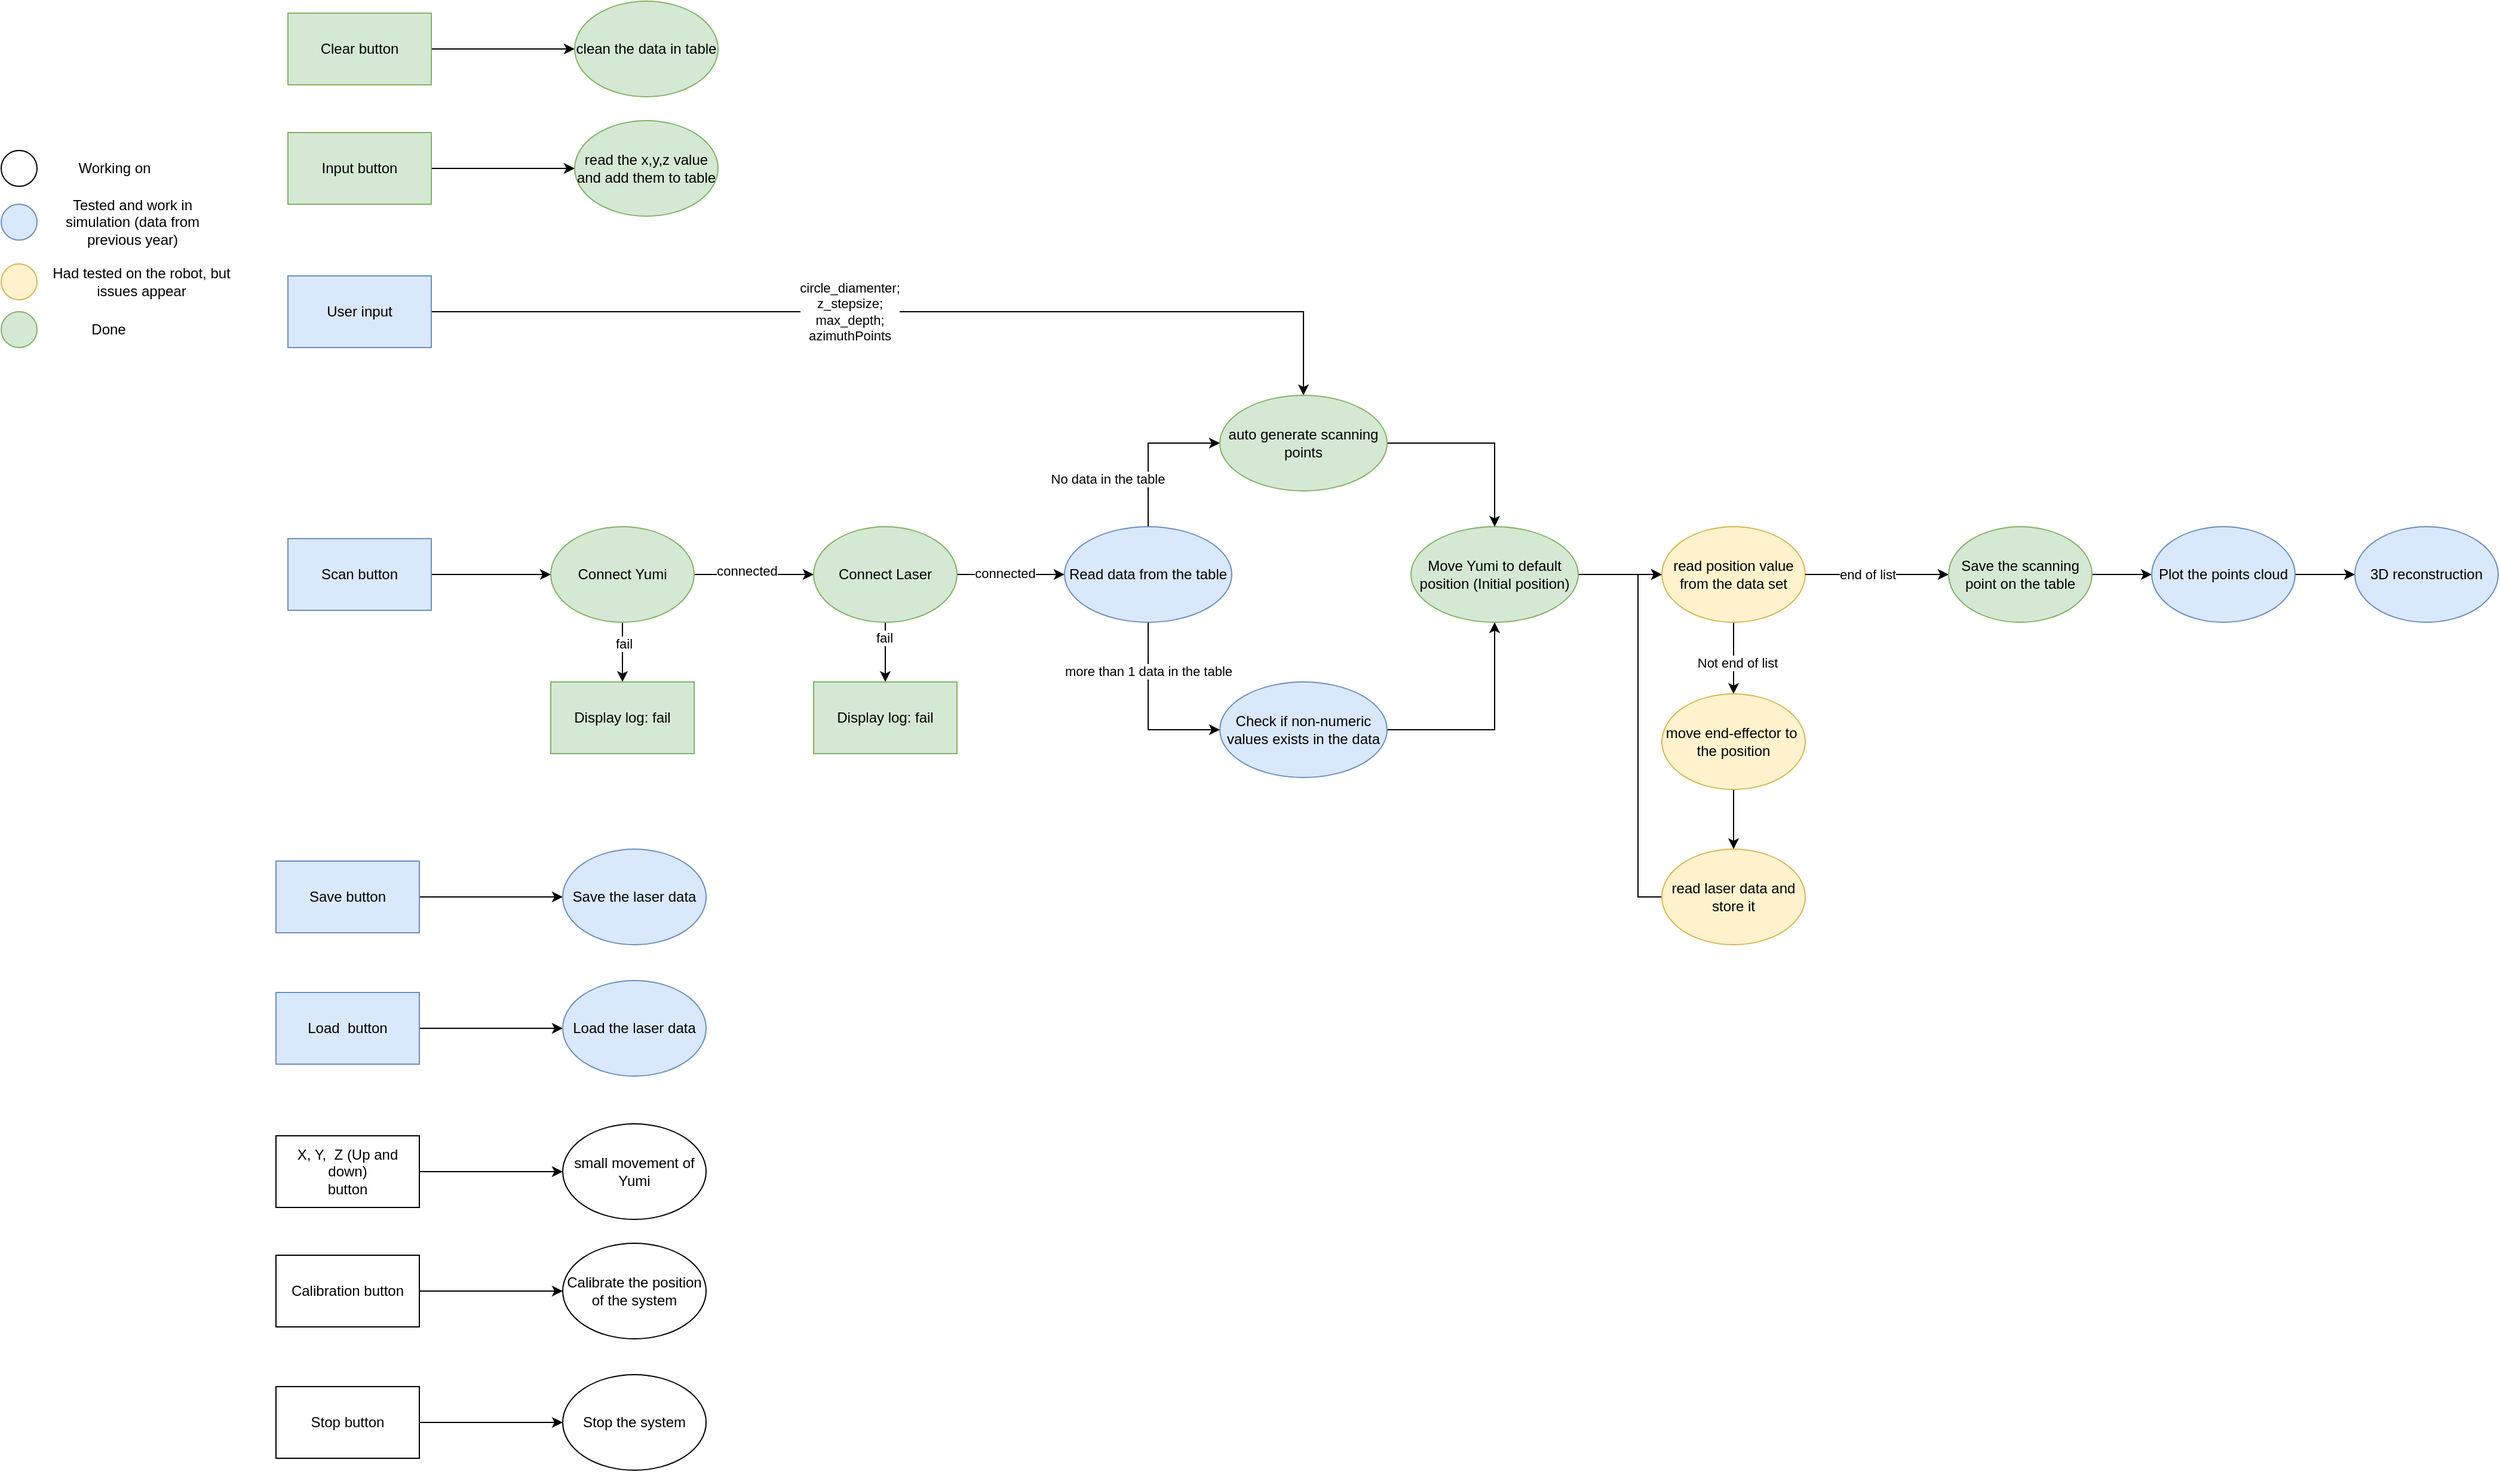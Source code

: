 <mxfile version="22.0.5" type="device">
  <diagram name="Page-1" id="y5EkqkRGudmOyvRt5nkQ">
    <mxGraphModel dx="2412" dy="1926" grid="1" gridSize="10" guides="1" tooltips="1" connect="1" arrows="1" fold="1" page="1" pageScale="1" pageWidth="850" pageHeight="1100" math="0" shadow="0">
      <root>
        <mxCell id="0" />
        <mxCell id="1" parent="0" />
        <mxCell id="B72tMtw-QqEQN7ghL_KD-3" style="edgeStyle=orthogonalEdgeStyle;rounded=0;orthogonalLoop=1;jettySize=auto;html=1;" parent="1" source="B72tMtw-QqEQN7ghL_KD-1" target="B72tMtw-QqEQN7ghL_KD-4" edge="1">
          <mxGeometry relative="1" as="geometry">
            <mxPoint x="-60" y="180" as="targetPoint" />
          </mxGeometry>
        </mxCell>
        <mxCell id="B72tMtw-QqEQN7ghL_KD-1" value="Scan button" style="rounded=0;whiteSpace=wrap;html=1;fillColor=#dae8fc;strokeColor=#6c8ebf;" parent="1" vertex="1">
          <mxGeometry x="-280" y="150" width="120" height="60" as="geometry" />
        </mxCell>
        <mxCell id="B72tMtw-QqEQN7ghL_KD-19" style="edgeStyle=orthogonalEdgeStyle;rounded=0;orthogonalLoop=1;jettySize=auto;html=1;exitX=1;exitY=0.5;exitDx=0;exitDy=0;entryX=0;entryY=0.5;entryDx=0;entryDy=0;" parent="1" source="B72tMtw-QqEQN7ghL_KD-4" target="B72tMtw-QqEQN7ghL_KD-17" edge="1">
          <mxGeometry relative="1" as="geometry">
            <mxPoint x="60" y="180" as="sourcePoint" />
            <mxPoint x="180" y="180" as="targetPoint" />
          </mxGeometry>
        </mxCell>
        <mxCell id="B72tMtw-QqEQN7ghL_KD-20" value="connected" style="edgeLabel;html=1;align=center;verticalAlign=middle;resizable=0;points=[];" parent="B72tMtw-QqEQN7ghL_KD-19" vertex="1" connectable="0">
          <mxGeometry x="-0.133" y="3" relative="1" as="geometry">
            <mxPoint as="offset" />
          </mxGeometry>
        </mxCell>
        <mxCell id="B72tMtw-QqEQN7ghL_KD-10" style="edgeStyle=orthogonalEdgeStyle;rounded=0;orthogonalLoop=1;jettySize=auto;html=1;entryX=0.5;entryY=0;entryDx=0;entryDy=0;" parent="1" source="B72tMtw-QqEQN7ghL_KD-4" target="B72tMtw-QqEQN7ghL_KD-9" edge="1">
          <mxGeometry relative="1" as="geometry" />
        </mxCell>
        <mxCell id="Y8i0nsSM6AcdfNey4lcR-1" value="fail" style="edgeLabel;html=1;align=center;verticalAlign=middle;resizable=0;points=[];" parent="B72tMtw-QqEQN7ghL_KD-10" vertex="1" connectable="0">
          <mxGeometry x="-0.28" y="1" relative="1" as="geometry">
            <mxPoint as="offset" />
          </mxGeometry>
        </mxCell>
        <mxCell id="B72tMtw-QqEQN7ghL_KD-4" value="Connect Yumi" style="ellipse;whiteSpace=wrap;html=1;fillColor=#d5e8d4;strokeColor=#82b366;" parent="1" vertex="1">
          <mxGeometry x="-60" y="140" width="120" height="80" as="geometry" />
        </mxCell>
        <mxCell id="B72tMtw-QqEQN7ghL_KD-9" value="Display log: fail" style="rounded=0;whiteSpace=wrap;html=1;fillColor=#d5e8d4;strokeColor=#82b366;" parent="1" vertex="1">
          <mxGeometry x="-60" y="270" width="120" height="60" as="geometry" />
        </mxCell>
        <mxCell id="B72tMtw-QqEQN7ghL_KD-22" style="edgeStyle=orthogonalEdgeStyle;rounded=0;orthogonalLoop=1;jettySize=auto;html=1;exitX=1;exitY=0.5;exitDx=0;exitDy=0;" parent="1" source="B72tMtw-QqEQN7ghL_KD-17" target="Y8i0nsSM6AcdfNey4lcR-3" edge="1">
          <mxGeometry relative="1" as="geometry">
            <mxPoint x="300" y="180" as="sourcePoint" />
            <mxPoint x="430" y="210" as="targetPoint" />
          </mxGeometry>
        </mxCell>
        <mxCell id="B72tMtw-QqEQN7ghL_KD-23" value="connected" style="edgeLabel;html=1;align=center;verticalAlign=middle;resizable=0;points=[];" parent="B72tMtw-QqEQN7ghL_KD-22" vertex="1" connectable="0">
          <mxGeometry x="-0.125" y="1" relative="1" as="geometry">
            <mxPoint as="offset" />
          </mxGeometry>
        </mxCell>
        <mxCell id="B72tMtw-QqEQN7ghL_KD-16" style="edgeStyle=orthogonalEdgeStyle;rounded=0;orthogonalLoop=1;jettySize=auto;html=1;entryX=0.5;entryY=0;entryDx=0;entryDy=0;" parent="1" source="B72tMtw-QqEQN7ghL_KD-17" target="B72tMtw-QqEQN7ghL_KD-18" edge="1">
          <mxGeometry relative="1" as="geometry" />
        </mxCell>
        <mxCell id="Y8i0nsSM6AcdfNey4lcR-2" value="fail" style="edgeLabel;html=1;align=center;verticalAlign=middle;resizable=0;points=[];" parent="B72tMtw-QqEQN7ghL_KD-16" vertex="1" connectable="0">
          <mxGeometry x="-0.48" y="-1" relative="1" as="geometry">
            <mxPoint as="offset" />
          </mxGeometry>
        </mxCell>
        <mxCell id="B72tMtw-QqEQN7ghL_KD-17" value="Connect Laser" style="ellipse;whiteSpace=wrap;html=1;fillColor=#d5e8d4;strokeColor=#82b366;" parent="1" vertex="1">
          <mxGeometry x="160" y="140" width="120" height="80" as="geometry" />
        </mxCell>
        <mxCell id="B72tMtw-QqEQN7ghL_KD-18" value="Display log: fail" style="rounded=0;whiteSpace=wrap;html=1;fillColor=#d5e8d4;strokeColor=#82b366;" parent="1" vertex="1">
          <mxGeometry x="160" y="270" width="120" height="60" as="geometry" />
        </mxCell>
        <mxCell id="B72tMtw-QqEQN7ghL_KD-25" style="edgeStyle=orthogonalEdgeStyle;rounded=0;orthogonalLoop=1;jettySize=auto;html=1;exitX=1;exitY=0.5;exitDx=0;exitDy=0;" parent="1" source="B72tMtw-QqEQN7ghL_KD-21" target="B72tMtw-QqEQN7ghL_KD-24" edge="1">
          <mxGeometry relative="1" as="geometry" />
        </mxCell>
        <mxCell id="B72tMtw-QqEQN7ghL_KD-21" value="Move Yumi to default position (Initial position)" style="ellipse;whiteSpace=wrap;html=1;fillColor=#d5e8d4;strokeColor=#82b366;" parent="1" vertex="1">
          <mxGeometry x="660" y="140" width="140" height="80" as="geometry" />
        </mxCell>
        <mxCell id="B72tMtw-QqEQN7ghL_KD-32" style="edgeStyle=orthogonalEdgeStyle;rounded=0;orthogonalLoop=1;jettySize=auto;html=1;entryX=0.5;entryY=0;entryDx=0;entryDy=0;" parent="1" source="B72tMtw-QqEQN7ghL_KD-24" target="B72tMtw-QqEQN7ghL_KD-26" edge="1">
          <mxGeometry relative="1" as="geometry" />
        </mxCell>
        <mxCell id="B72tMtw-QqEQN7ghL_KD-34" value="Not end of list" style="edgeLabel;html=1;align=center;verticalAlign=middle;resizable=0;points=[];" parent="B72tMtw-QqEQN7ghL_KD-32" vertex="1" connectable="0">
          <mxGeometry x="0.133" y="3" relative="1" as="geometry">
            <mxPoint as="offset" />
          </mxGeometry>
        </mxCell>
        <mxCell id="B72tMtw-QqEQN7ghL_KD-24" value="read position value from the data set" style="ellipse;whiteSpace=wrap;html=1;fillColor=#fff2cc;strokeColor=#d6b656;" parent="1" vertex="1">
          <mxGeometry x="870" y="140" width="120" height="80" as="geometry" />
        </mxCell>
        <mxCell id="B72tMtw-QqEQN7ghL_KD-35" style="edgeStyle=orthogonalEdgeStyle;rounded=0;orthogonalLoop=1;jettySize=auto;html=1;entryX=0.5;entryY=0;entryDx=0;entryDy=0;" parent="1" source="B72tMtw-QqEQN7ghL_KD-26" target="B72tMtw-QqEQN7ghL_KD-31" edge="1">
          <mxGeometry relative="1" as="geometry" />
        </mxCell>
        <mxCell id="B72tMtw-QqEQN7ghL_KD-26" value="move end-effector to&amp;nbsp; the position" style="ellipse;whiteSpace=wrap;html=1;fillColor=#fff2cc;strokeColor=#d6b656;" parent="1" vertex="1">
          <mxGeometry x="870" y="280" width="120" height="80" as="geometry" />
        </mxCell>
        <mxCell id="B72tMtw-QqEQN7ghL_KD-28" value="3D reconstruction" style="ellipse;whiteSpace=wrap;html=1;fillColor=#dae8fc;strokeColor=#6c8ebf;" parent="1" vertex="1">
          <mxGeometry x="1450" y="140" width="120" height="80" as="geometry" />
        </mxCell>
        <mxCell id="Y8i0nsSM6AcdfNey4lcR-18" style="edgeStyle=orthogonalEdgeStyle;rounded=0;orthogonalLoop=1;jettySize=auto;html=1;entryX=0;entryY=0.5;entryDx=0;entryDy=0;exitX=0;exitY=0.5;exitDx=0;exitDy=0;" parent="1" source="B72tMtw-QqEQN7ghL_KD-31" target="B72tMtw-QqEQN7ghL_KD-24" edge="1">
          <mxGeometry relative="1" as="geometry">
            <mxPoint x="890" y="410" as="sourcePoint" />
            <mxPoint x="830" y="180" as="targetPoint" />
          </mxGeometry>
        </mxCell>
        <mxCell id="B72tMtw-QqEQN7ghL_KD-31" value="read laser data and store it" style="ellipse;whiteSpace=wrap;html=1;fillColor=#fff2cc;strokeColor=#d6b656;" parent="1" vertex="1">
          <mxGeometry x="870" y="410" width="120" height="80" as="geometry" />
        </mxCell>
        <mxCell id="Y8i0nsSM6AcdfNey4lcR-5" style="edgeStyle=orthogonalEdgeStyle;rounded=0;orthogonalLoop=1;jettySize=auto;html=1;entryX=0.5;entryY=0;entryDx=0;entryDy=0;" parent="1" source="B72tMtw-QqEQN7ghL_KD-37" target="Y8i0nsSM6AcdfNey4lcR-7" edge="1">
          <mxGeometry relative="1" as="geometry" />
        </mxCell>
        <mxCell id="Y8i0nsSM6AcdfNey4lcR-6" value="&lt;div&gt;circle_diamenter;&lt;/div&gt;&lt;div&gt;z_stepsize;&lt;/div&gt;&lt;div&gt;max_depth;&lt;/div&gt;&lt;div&gt;azimuthPoints&lt;/div&gt;" style="edgeLabel;html=1;align=center;verticalAlign=middle;resizable=0;points=[];" parent="Y8i0nsSM6AcdfNey4lcR-5" vertex="1" connectable="0">
          <mxGeometry x="-0.024" y="-1" relative="1" as="geometry">
            <mxPoint x="-41" y="-1" as="offset" />
          </mxGeometry>
        </mxCell>
        <mxCell id="B72tMtw-QqEQN7ghL_KD-37" value="User input" style="rounded=0;whiteSpace=wrap;html=1;fillColor=#dae8fc;strokeColor=#6c8ebf;" parent="1" vertex="1">
          <mxGeometry x="-280" y="-70" width="120" height="60" as="geometry" />
        </mxCell>
        <mxCell id="Y8i0nsSM6AcdfNey4lcR-19" style="edgeStyle=orthogonalEdgeStyle;rounded=0;orthogonalLoop=1;jettySize=auto;html=1;" parent="1" source="B72tMtw-QqEQN7ghL_KD-44" target="B72tMtw-QqEQN7ghL_KD-45" edge="1">
          <mxGeometry relative="1" as="geometry" />
        </mxCell>
        <mxCell id="B72tMtw-QqEQN7ghL_KD-44" value="Input button" style="rounded=0;whiteSpace=wrap;html=1;fillColor=#d5e8d4;strokeColor=#82b366;" parent="1" vertex="1">
          <mxGeometry x="-280" y="-190" width="120" height="60" as="geometry" />
        </mxCell>
        <mxCell id="B72tMtw-QqEQN7ghL_KD-45" value="read the x,y,z value and add them to table" style="ellipse;whiteSpace=wrap;html=1;fillColor=#d5e8d4;strokeColor=#82b366;" parent="1" vertex="1">
          <mxGeometry x="-40" y="-200" width="120" height="80" as="geometry" />
        </mxCell>
        <mxCell id="355qwk3pFSdDTDoqX-rl-5" style="edgeStyle=orthogonalEdgeStyle;rounded=0;orthogonalLoop=1;jettySize=auto;html=1;" parent="1" source="355qwk3pFSdDTDoqX-rl-3" target="355qwk3pFSdDTDoqX-rl-4" edge="1">
          <mxGeometry relative="1" as="geometry" />
        </mxCell>
        <mxCell id="355qwk3pFSdDTDoqX-rl-3" value="Save button" style="rounded=0;whiteSpace=wrap;html=1;fillColor=#dae8fc;strokeColor=#6c8ebf;" parent="1" vertex="1">
          <mxGeometry x="-290" y="420" width="120" height="60" as="geometry" />
        </mxCell>
        <mxCell id="355qwk3pFSdDTDoqX-rl-4" value="Save the laser data" style="ellipse;whiteSpace=wrap;html=1;fillColor=#dae8fc;strokeColor=#6c8ebf;" parent="1" vertex="1">
          <mxGeometry x="-50" y="410" width="120" height="80" as="geometry" />
        </mxCell>
        <mxCell id="355qwk3pFSdDTDoqX-rl-6" style="edgeStyle=orthogonalEdgeStyle;rounded=0;orthogonalLoop=1;jettySize=auto;html=1;" parent="1" source="355qwk3pFSdDTDoqX-rl-7" target="355qwk3pFSdDTDoqX-rl-8" edge="1">
          <mxGeometry relative="1" as="geometry" />
        </mxCell>
        <mxCell id="355qwk3pFSdDTDoqX-rl-7" value="Load&amp;nbsp; button" style="rounded=0;whiteSpace=wrap;html=1;fillColor=#dae8fc;strokeColor=#6c8ebf;" parent="1" vertex="1">
          <mxGeometry x="-290" y="530" width="120" height="60" as="geometry" />
        </mxCell>
        <mxCell id="355qwk3pFSdDTDoqX-rl-8" value="Load the laser data" style="ellipse;whiteSpace=wrap;html=1;fillColor=#dae8fc;strokeColor=#6c8ebf;" parent="1" vertex="1">
          <mxGeometry x="-50" y="520" width="120" height="80" as="geometry" />
        </mxCell>
        <mxCell id="355qwk3pFSdDTDoqX-rl-11" style="edgeStyle=orthogonalEdgeStyle;rounded=0;orthogonalLoop=1;jettySize=auto;html=1;" parent="1" source="355qwk3pFSdDTDoqX-rl-9" target="355qwk3pFSdDTDoqX-rl-10" edge="1">
          <mxGeometry relative="1" as="geometry" />
        </mxCell>
        <mxCell id="355qwk3pFSdDTDoqX-rl-9" value="X, Y,&amp;nbsp; Z (Up and down)&lt;br&gt;button&lt;br&gt; " style="rounded=0;whiteSpace=wrap;html=1;" parent="1" vertex="1">
          <mxGeometry x="-290" y="650" width="120" height="60" as="geometry" />
        </mxCell>
        <mxCell id="355qwk3pFSdDTDoqX-rl-10" value="small movement of Yumi" style="ellipse;whiteSpace=wrap;html=1;" parent="1" vertex="1">
          <mxGeometry x="-50" y="640" width="120" height="80" as="geometry" />
        </mxCell>
        <mxCell id="355qwk3pFSdDTDoqX-rl-14" style="edgeStyle=orthogonalEdgeStyle;rounded=0;orthogonalLoop=1;jettySize=auto;html=1;entryX=0;entryY=0.5;entryDx=0;entryDy=0;" parent="1" source="355qwk3pFSdDTDoqX-rl-12" target="355qwk3pFSdDTDoqX-rl-13" edge="1">
          <mxGeometry relative="1" as="geometry" />
        </mxCell>
        <mxCell id="355qwk3pFSdDTDoqX-rl-12" value="&lt;div&gt;Calibration button&lt;/div&gt;" style="rounded=0;whiteSpace=wrap;html=1;" parent="1" vertex="1">
          <mxGeometry x="-290" y="750" width="120" height="60" as="geometry" />
        </mxCell>
        <mxCell id="355qwk3pFSdDTDoqX-rl-13" value="Calibrate the position of the system" style="ellipse;whiteSpace=wrap;html=1;" parent="1" vertex="1">
          <mxGeometry x="-50" y="740" width="120" height="80" as="geometry" />
        </mxCell>
        <mxCell id="Y8i0nsSM6AcdfNey4lcR-10" style="edgeStyle=orthogonalEdgeStyle;rounded=0;orthogonalLoop=1;jettySize=auto;html=1;exitX=0.5;exitY=0;exitDx=0;exitDy=0;entryX=0;entryY=0.5;entryDx=0;entryDy=0;" parent="1" source="Y8i0nsSM6AcdfNey4lcR-3" target="Y8i0nsSM6AcdfNey4lcR-7" edge="1">
          <mxGeometry relative="1" as="geometry" />
        </mxCell>
        <mxCell id="Y8i0nsSM6AcdfNey4lcR-11" value="No data in the table" style="edgeLabel;html=1;align=center;verticalAlign=middle;resizable=0;points=[];" parent="Y8i0nsSM6AcdfNey4lcR-10" vertex="1" connectable="0">
          <mxGeometry x="0.213" y="-1" relative="1" as="geometry">
            <mxPoint x="-43" y="29" as="offset" />
          </mxGeometry>
        </mxCell>
        <mxCell id="Y8i0nsSM6AcdfNey4lcR-14" style="edgeStyle=orthogonalEdgeStyle;rounded=0;orthogonalLoop=1;jettySize=auto;html=1;entryX=0;entryY=0.5;entryDx=0;entryDy=0;" parent="1" source="Y8i0nsSM6AcdfNey4lcR-3" target="Y8i0nsSM6AcdfNey4lcR-12" edge="1">
          <mxGeometry relative="1" as="geometry">
            <mxPoint x="440" y="310" as="targetPoint" />
          </mxGeometry>
        </mxCell>
        <mxCell id="Y8i0nsSM6AcdfNey4lcR-15" value="&lt;div&gt;more than 1 data in the table&lt;/div&gt;" style="edgeLabel;html=1;align=center;verticalAlign=middle;resizable=0;points=[];" parent="Y8i0nsSM6AcdfNey4lcR-14" vertex="1" connectable="0">
          <mxGeometry x="-0.583" y="4" relative="1" as="geometry">
            <mxPoint x="-4" y="9" as="offset" />
          </mxGeometry>
        </mxCell>
        <mxCell id="Y8i0nsSM6AcdfNey4lcR-3" value="Read data from the table" style="ellipse;whiteSpace=wrap;html=1;fillColor=#dae8fc;strokeColor=#6c8ebf;" parent="1" vertex="1">
          <mxGeometry x="370" y="140" width="140" height="80" as="geometry" />
        </mxCell>
        <mxCell id="Y8i0nsSM6AcdfNey4lcR-16" style="edgeStyle=orthogonalEdgeStyle;rounded=0;orthogonalLoop=1;jettySize=auto;html=1;entryX=0.5;entryY=0;entryDx=0;entryDy=0;" parent="1" source="Y8i0nsSM6AcdfNey4lcR-7" target="B72tMtw-QqEQN7ghL_KD-21" edge="1">
          <mxGeometry relative="1" as="geometry" />
        </mxCell>
        <mxCell id="Y8i0nsSM6AcdfNey4lcR-7" value="auto generate scanning points" style="ellipse;whiteSpace=wrap;html=1;fillColor=#d5e8d4;strokeColor=#82b366;" parent="1" vertex="1">
          <mxGeometry x="500" y="30" width="140" height="80" as="geometry" />
        </mxCell>
        <mxCell id="Y8i0nsSM6AcdfNey4lcR-17" style="edgeStyle=orthogonalEdgeStyle;rounded=0;orthogonalLoop=1;jettySize=auto;html=1;entryX=0.5;entryY=1;entryDx=0;entryDy=0;" parent="1" source="Y8i0nsSM6AcdfNey4lcR-12" target="B72tMtw-QqEQN7ghL_KD-21" edge="1">
          <mxGeometry relative="1" as="geometry" />
        </mxCell>
        <mxCell id="Y8i0nsSM6AcdfNey4lcR-12" value="Check if non-numeric values exists in the data" style="ellipse;whiteSpace=wrap;html=1;fillColor=#dae8fc;strokeColor=#6c8ebf;" parent="1" vertex="1">
          <mxGeometry x="500" y="270" width="140" height="80" as="geometry" />
        </mxCell>
        <mxCell id="Y8i0nsSM6AcdfNey4lcR-21" value="" style="edgeStyle=orthogonalEdgeStyle;rounded=0;orthogonalLoop=1;jettySize=auto;html=1;exitX=1;exitY=0.5;exitDx=0;exitDy=0;entryX=0;entryY=0.5;entryDx=0;entryDy=0;" parent="1" source="B72tMtw-QqEQN7ghL_KD-24" target="355qwk3pFSdDTDoqX-rl-1" edge="1">
          <mxGeometry relative="1" as="geometry">
            <mxPoint x="990" y="180" as="sourcePoint" />
            <mxPoint x="1193" y="180" as="targetPoint" />
          </mxGeometry>
        </mxCell>
        <mxCell id="Y8i0nsSM6AcdfNey4lcR-22" value="end of list" style="edgeLabel;html=1;align=center;verticalAlign=middle;resizable=0;points=[];" parent="Y8i0nsSM6AcdfNey4lcR-21" vertex="1" connectable="0">
          <mxGeometry x="-0.425" y="2" relative="1" as="geometry">
            <mxPoint x="17" y="2" as="offset" />
          </mxGeometry>
        </mxCell>
        <mxCell id="Y8i0nsSM6AcdfNey4lcR-25" style="edgeStyle=orthogonalEdgeStyle;rounded=0;orthogonalLoop=1;jettySize=auto;html=1;entryX=0;entryY=0.5;entryDx=0;entryDy=0;" parent="1" source="355qwk3pFSdDTDoqX-rl-1" target="Y8i0nsSM6AcdfNey4lcR-23" edge="1">
          <mxGeometry relative="1" as="geometry" />
        </mxCell>
        <mxCell id="355qwk3pFSdDTDoqX-rl-1" value="&lt;div&gt;Save the scanning point on the table&lt;/div&gt;" style="ellipse;whiteSpace=wrap;html=1;fillColor=#d5e8d4;strokeColor=#82b366;" parent="1" vertex="1">
          <mxGeometry x="1110" y="140" width="120" height="80" as="geometry" />
        </mxCell>
        <mxCell id="Y8i0nsSM6AcdfNey4lcR-26" style="edgeStyle=orthogonalEdgeStyle;rounded=0;orthogonalLoop=1;jettySize=auto;html=1;entryX=0;entryY=0.5;entryDx=0;entryDy=0;" parent="1" source="Y8i0nsSM6AcdfNey4lcR-23" target="B72tMtw-QqEQN7ghL_KD-28" edge="1">
          <mxGeometry relative="1" as="geometry" />
        </mxCell>
        <mxCell id="Y8i0nsSM6AcdfNey4lcR-23" value="Plot the points cloud" style="ellipse;whiteSpace=wrap;html=1;fillColor=#dae8fc;strokeColor=#6c8ebf;" parent="1" vertex="1">
          <mxGeometry x="1280" y="140" width="120" height="80" as="geometry" />
        </mxCell>
        <mxCell id="Y8i0nsSM6AcdfNey4lcR-27" value="" style="ellipse;whiteSpace=wrap;html=1;aspect=fixed;fillColor=#dae8fc;strokeColor=#6c8ebf;" parent="1" vertex="1">
          <mxGeometry x="-520" y="-130" width="30" height="30" as="geometry" />
        </mxCell>
        <mxCell id="Y8i0nsSM6AcdfNey4lcR-28" value="Tested and work in simulation (data from previous year)" style="text;html=1;strokeColor=none;fillColor=none;align=center;verticalAlign=middle;whiteSpace=wrap;rounded=0;" parent="1" vertex="1">
          <mxGeometry x="-470" y="-130" width="120" height="30" as="geometry" />
        </mxCell>
        <mxCell id="Y8i0nsSM6AcdfNey4lcR-29" value="" style="ellipse;whiteSpace=wrap;html=1;aspect=fixed;fillColor=#d5e8d4;strokeColor=#82b366;" parent="1" vertex="1">
          <mxGeometry x="-520" y="-40" width="30" height="30" as="geometry" />
        </mxCell>
        <mxCell id="Y8i0nsSM6AcdfNey4lcR-30" value="Done" style="text;html=1;strokeColor=none;fillColor=none;align=center;verticalAlign=middle;whiteSpace=wrap;rounded=0;" parent="1" vertex="1">
          <mxGeometry x="-490" y="-40" width="120" height="30" as="geometry" />
        </mxCell>
        <mxCell id="Y8i0nsSM6AcdfNey4lcR-32" value="" style="ellipse;whiteSpace=wrap;html=1;aspect=fixed;" parent="1" vertex="1">
          <mxGeometry x="-520" y="-175" width="30" height="30" as="geometry" />
        </mxCell>
        <mxCell id="Y8i0nsSM6AcdfNey4lcR-33" value="Working on" style="text;html=1;strokeColor=none;fillColor=none;align=center;verticalAlign=middle;whiteSpace=wrap;rounded=0;" parent="1" vertex="1">
          <mxGeometry x="-485" y="-175" width="120" height="30" as="geometry" />
        </mxCell>
        <mxCell id="Y8i0nsSM6AcdfNey4lcR-36" value="" style="ellipse;whiteSpace=wrap;html=1;aspect=fixed;fillColor=#fff2cc;strokeColor=#d6b656;" parent="1" vertex="1">
          <mxGeometry x="-520" y="-80" width="30" height="30" as="geometry" />
        </mxCell>
        <mxCell id="Y8i0nsSM6AcdfNey4lcR-37" value="Had tested on the robot, but issues appear" style="text;html=1;strokeColor=none;fillColor=none;align=center;verticalAlign=middle;whiteSpace=wrap;rounded=0;" parent="1" vertex="1">
          <mxGeometry x="-485" y="-80" width="165" height="30" as="geometry" />
        </mxCell>
        <mxCell id="Y8i0nsSM6AcdfNey4lcR-40" style="edgeStyle=orthogonalEdgeStyle;rounded=0;orthogonalLoop=1;jettySize=auto;html=1;" parent="1" source="Y8i0nsSM6AcdfNey4lcR-41" target="Y8i0nsSM6AcdfNey4lcR-42" edge="1">
          <mxGeometry relative="1" as="geometry" />
        </mxCell>
        <mxCell id="Y8i0nsSM6AcdfNey4lcR-41" value="Clear button" style="rounded=0;whiteSpace=wrap;html=1;fillColor=#d5e8d4;strokeColor=#82b366;" parent="1" vertex="1">
          <mxGeometry x="-280" y="-290" width="120" height="60" as="geometry" />
        </mxCell>
        <mxCell id="Y8i0nsSM6AcdfNey4lcR-42" value="clean the data in table" style="ellipse;whiteSpace=wrap;html=1;fillColor=#d5e8d4;strokeColor=#82b366;" parent="1" vertex="1">
          <mxGeometry x="-40" y="-300" width="120" height="80" as="geometry" />
        </mxCell>
        <mxCell id="Ul_W1ZWMkyRtXAM7nJT9-1" style="edgeStyle=orthogonalEdgeStyle;rounded=0;orthogonalLoop=1;jettySize=auto;html=1;entryX=0;entryY=0.5;entryDx=0;entryDy=0;" edge="1" parent="1" source="Ul_W1ZWMkyRtXAM7nJT9-2" target="Ul_W1ZWMkyRtXAM7nJT9-3">
          <mxGeometry relative="1" as="geometry" />
        </mxCell>
        <mxCell id="Ul_W1ZWMkyRtXAM7nJT9-2" value="&lt;div&gt;Stop button&lt;/div&gt;" style="rounded=0;whiteSpace=wrap;html=1;" vertex="1" parent="1">
          <mxGeometry x="-290" y="860" width="120" height="60" as="geometry" />
        </mxCell>
        <mxCell id="Ul_W1ZWMkyRtXAM7nJT9-3" value="Stop the system" style="ellipse;whiteSpace=wrap;html=1;" vertex="1" parent="1">
          <mxGeometry x="-50" y="850" width="120" height="80" as="geometry" />
        </mxCell>
      </root>
    </mxGraphModel>
  </diagram>
</mxfile>
